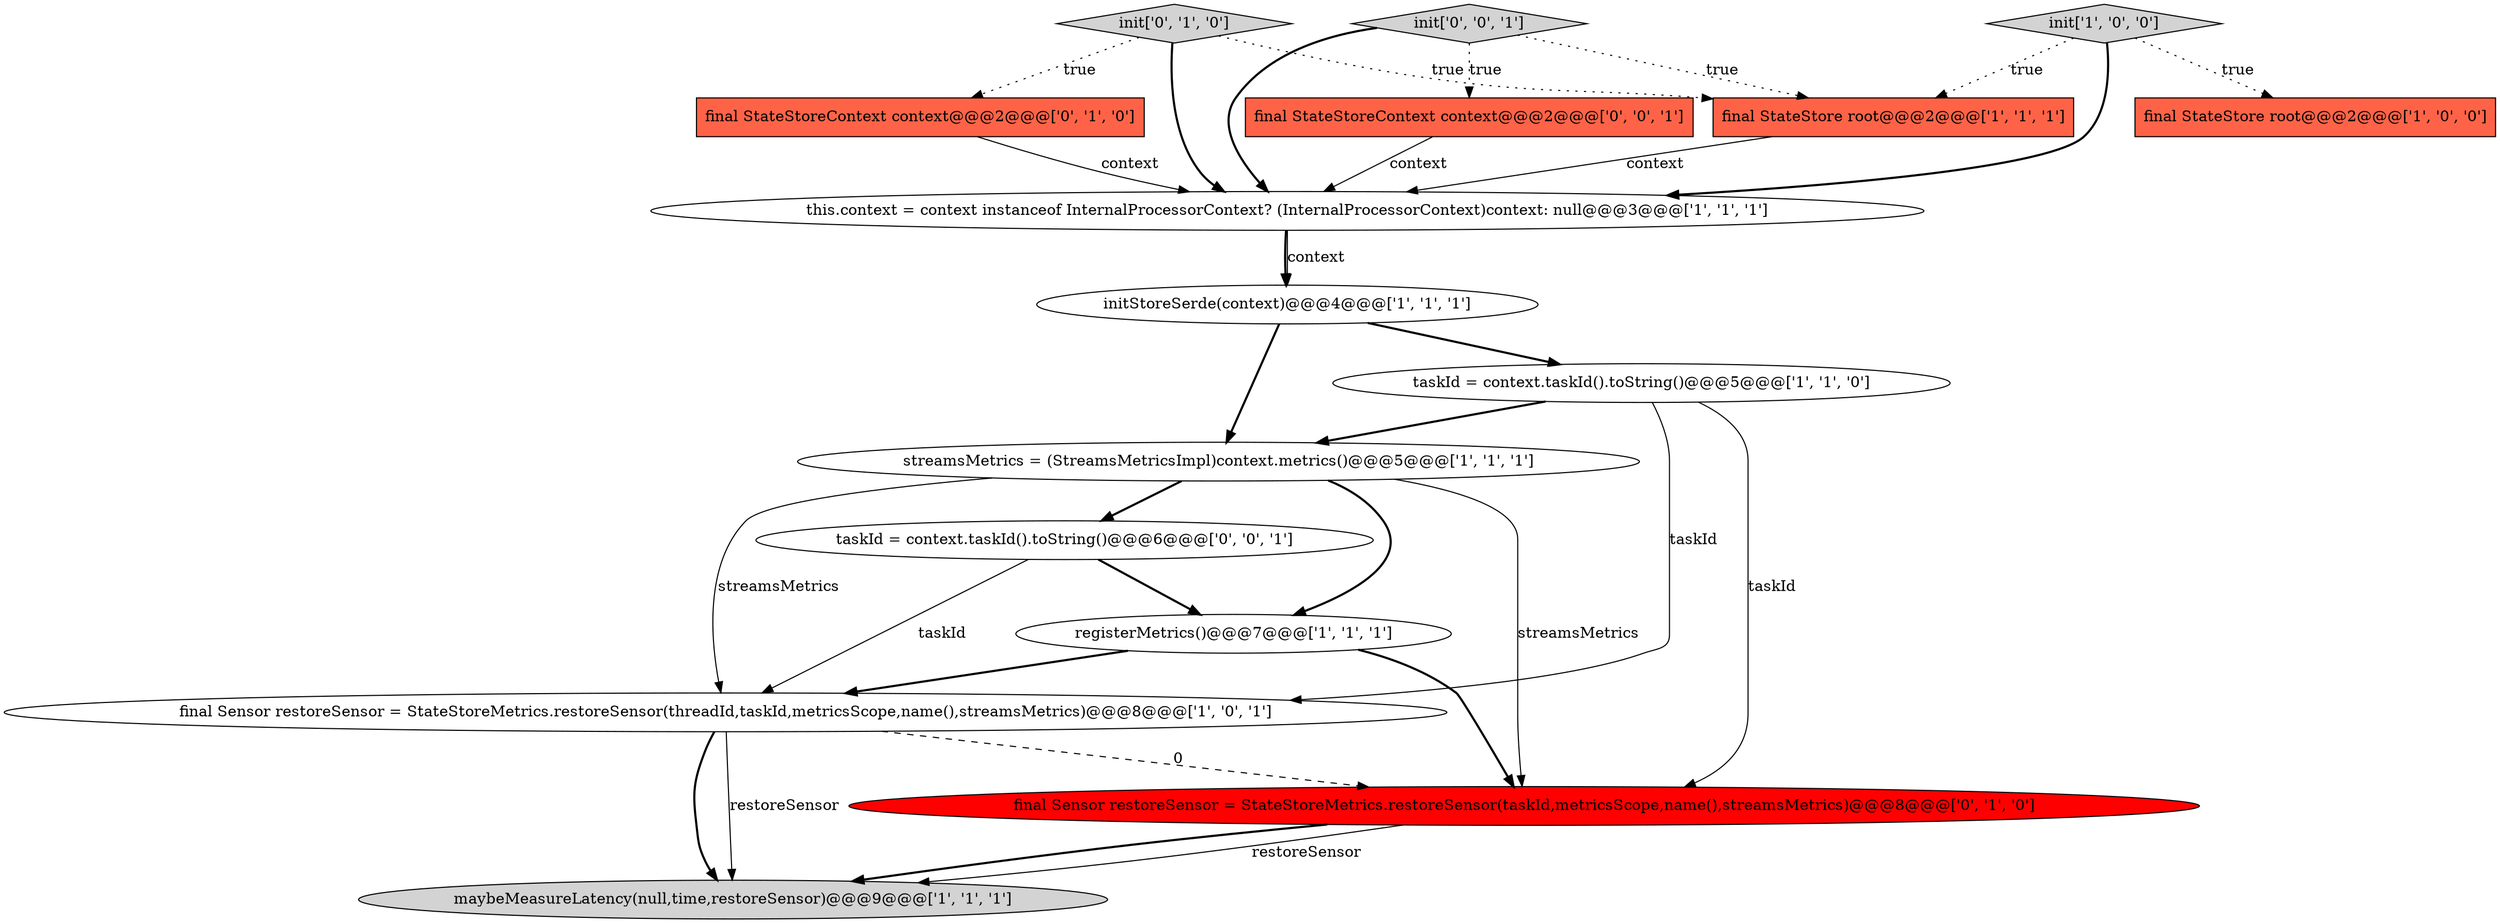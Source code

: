 digraph {
2 [style = filled, label = "initStoreSerde(context)@@@4@@@['1', '1', '1']", fillcolor = white, shape = ellipse image = "AAA0AAABBB1BBB"];
10 [style = filled, label = "init['0', '1', '0']", fillcolor = lightgray, shape = diamond image = "AAA0AAABBB2BBB"];
1 [style = filled, label = "final StateStore root@@@2@@@['1', '0', '0']", fillcolor = tomato, shape = box image = "AAA0AAABBB1BBB"];
13 [style = filled, label = "init['0', '0', '1']", fillcolor = lightgray, shape = diamond image = "AAA0AAABBB3BBB"];
6 [style = filled, label = "taskId = context.taskId().toString()@@@5@@@['1', '1', '0']", fillcolor = white, shape = ellipse image = "AAA0AAABBB1BBB"];
8 [style = filled, label = "maybeMeasureLatency(null,time,restoreSensor)@@@9@@@['1', '1', '1']", fillcolor = lightgray, shape = ellipse image = "AAA0AAABBB1BBB"];
9 [style = filled, label = "streamsMetrics = (StreamsMetricsImpl)context.metrics()@@@5@@@['1', '1', '1']", fillcolor = white, shape = ellipse image = "AAA0AAABBB1BBB"];
14 [style = filled, label = "final StateStoreContext context@@@2@@@['0', '0', '1']", fillcolor = tomato, shape = box image = "AAA0AAABBB3BBB"];
15 [style = filled, label = "taskId = context.taskId().toString()@@@6@@@['0', '0', '1']", fillcolor = white, shape = ellipse image = "AAA0AAABBB3BBB"];
0 [style = filled, label = "this.context = context instanceof InternalProcessorContext? (InternalProcessorContext)context: null@@@3@@@['1', '1', '1']", fillcolor = white, shape = ellipse image = "AAA0AAABBB1BBB"];
7 [style = filled, label = "final Sensor restoreSensor = StateStoreMetrics.restoreSensor(threadId,taskId,metricsScope,name(),streamsMetrics)@@@8@@@['1', '0', '1']", fillcolor = white, shape = ellipse image = "AAA0AAABBB1BBB"];
3 [style = filled, label = "registerMetrics()@@@7@@@['1', '1', '1']", fillcolor = white, shape = ellipse image = "AAA0AAABBB1BBB"];
5 [style = filled, label = "init['1', '0', '0']", fillcolor = lightgray, shape = diamond image = "AAA0AAABBB1BBB"];
11 [style = filled, label = "final Sensor restoreSensor = StateStoreMetrics.restoreSensor(taskId,metricsScope,name(),streamsMetrics)@@@8@@@['0', '1', '0']", fillcolor = red, shape = ellipse image = "AAA1AAABBB2BBB"];
12 [style = filled, label = "final StateStoreContext context@@@2@@@['0', '1', '0']", fillcolor = tomato, shape = box image = "AAA0AAABBB2BBB"];
4 [style = filled, label = "final StateStore root@@@2@@@['1', '1', '1']", fillcolor = tomato, shape = box image = "AAA0AAABBB1BBB"];
12->0 [style = solid, label="context"];
10->12 [style = dotted, label="true"];
14->0 [style = solid, label="context"];
9->7 [style = solid, label="streamsMetrics"];
2->6 [style = bold, label=""];
5->1 [style = dotted, label="true"];
0->2 [style = bold, label=""];
3->11 [style = bold, label=""];
7->11 [style = dashed, label="0"];
6->11 [style = solid, label="taskId"];
2->9 [style = bold, label=""];
15->7 [style = solid, label="taskId"];
7->8 [style = bold, label=""];
0->2 [style = solid, label="context"];
15->3 [style = bold, label=""];
5->4 [style = dotted, label="true"];
11->8 [style = solid, label="restoreSensor"];
5->0 [style = bold, label=""];
3->7 [style = bold, label=""];
9->15 [style = bold, label=""];
10->0 [style = bold, label=""];
9->11 [style = solid, label="streamsMetrics"];
9->3 [style = bold, label=""];
11->8 [style = bold, label=""];
7->8 [style = solid, label="restoreSensor"];
10->4 [style = dotted, label="true"];
6->9 [style = bold, label=""];
13->14 [style = dotted, label="true"];
4->0 [style = solid, label="context"];
13->4 [style = dotted, label="true"];
13->0 [style = bold, label=""];
6->7 [style = solid, label="taskId"];
}
